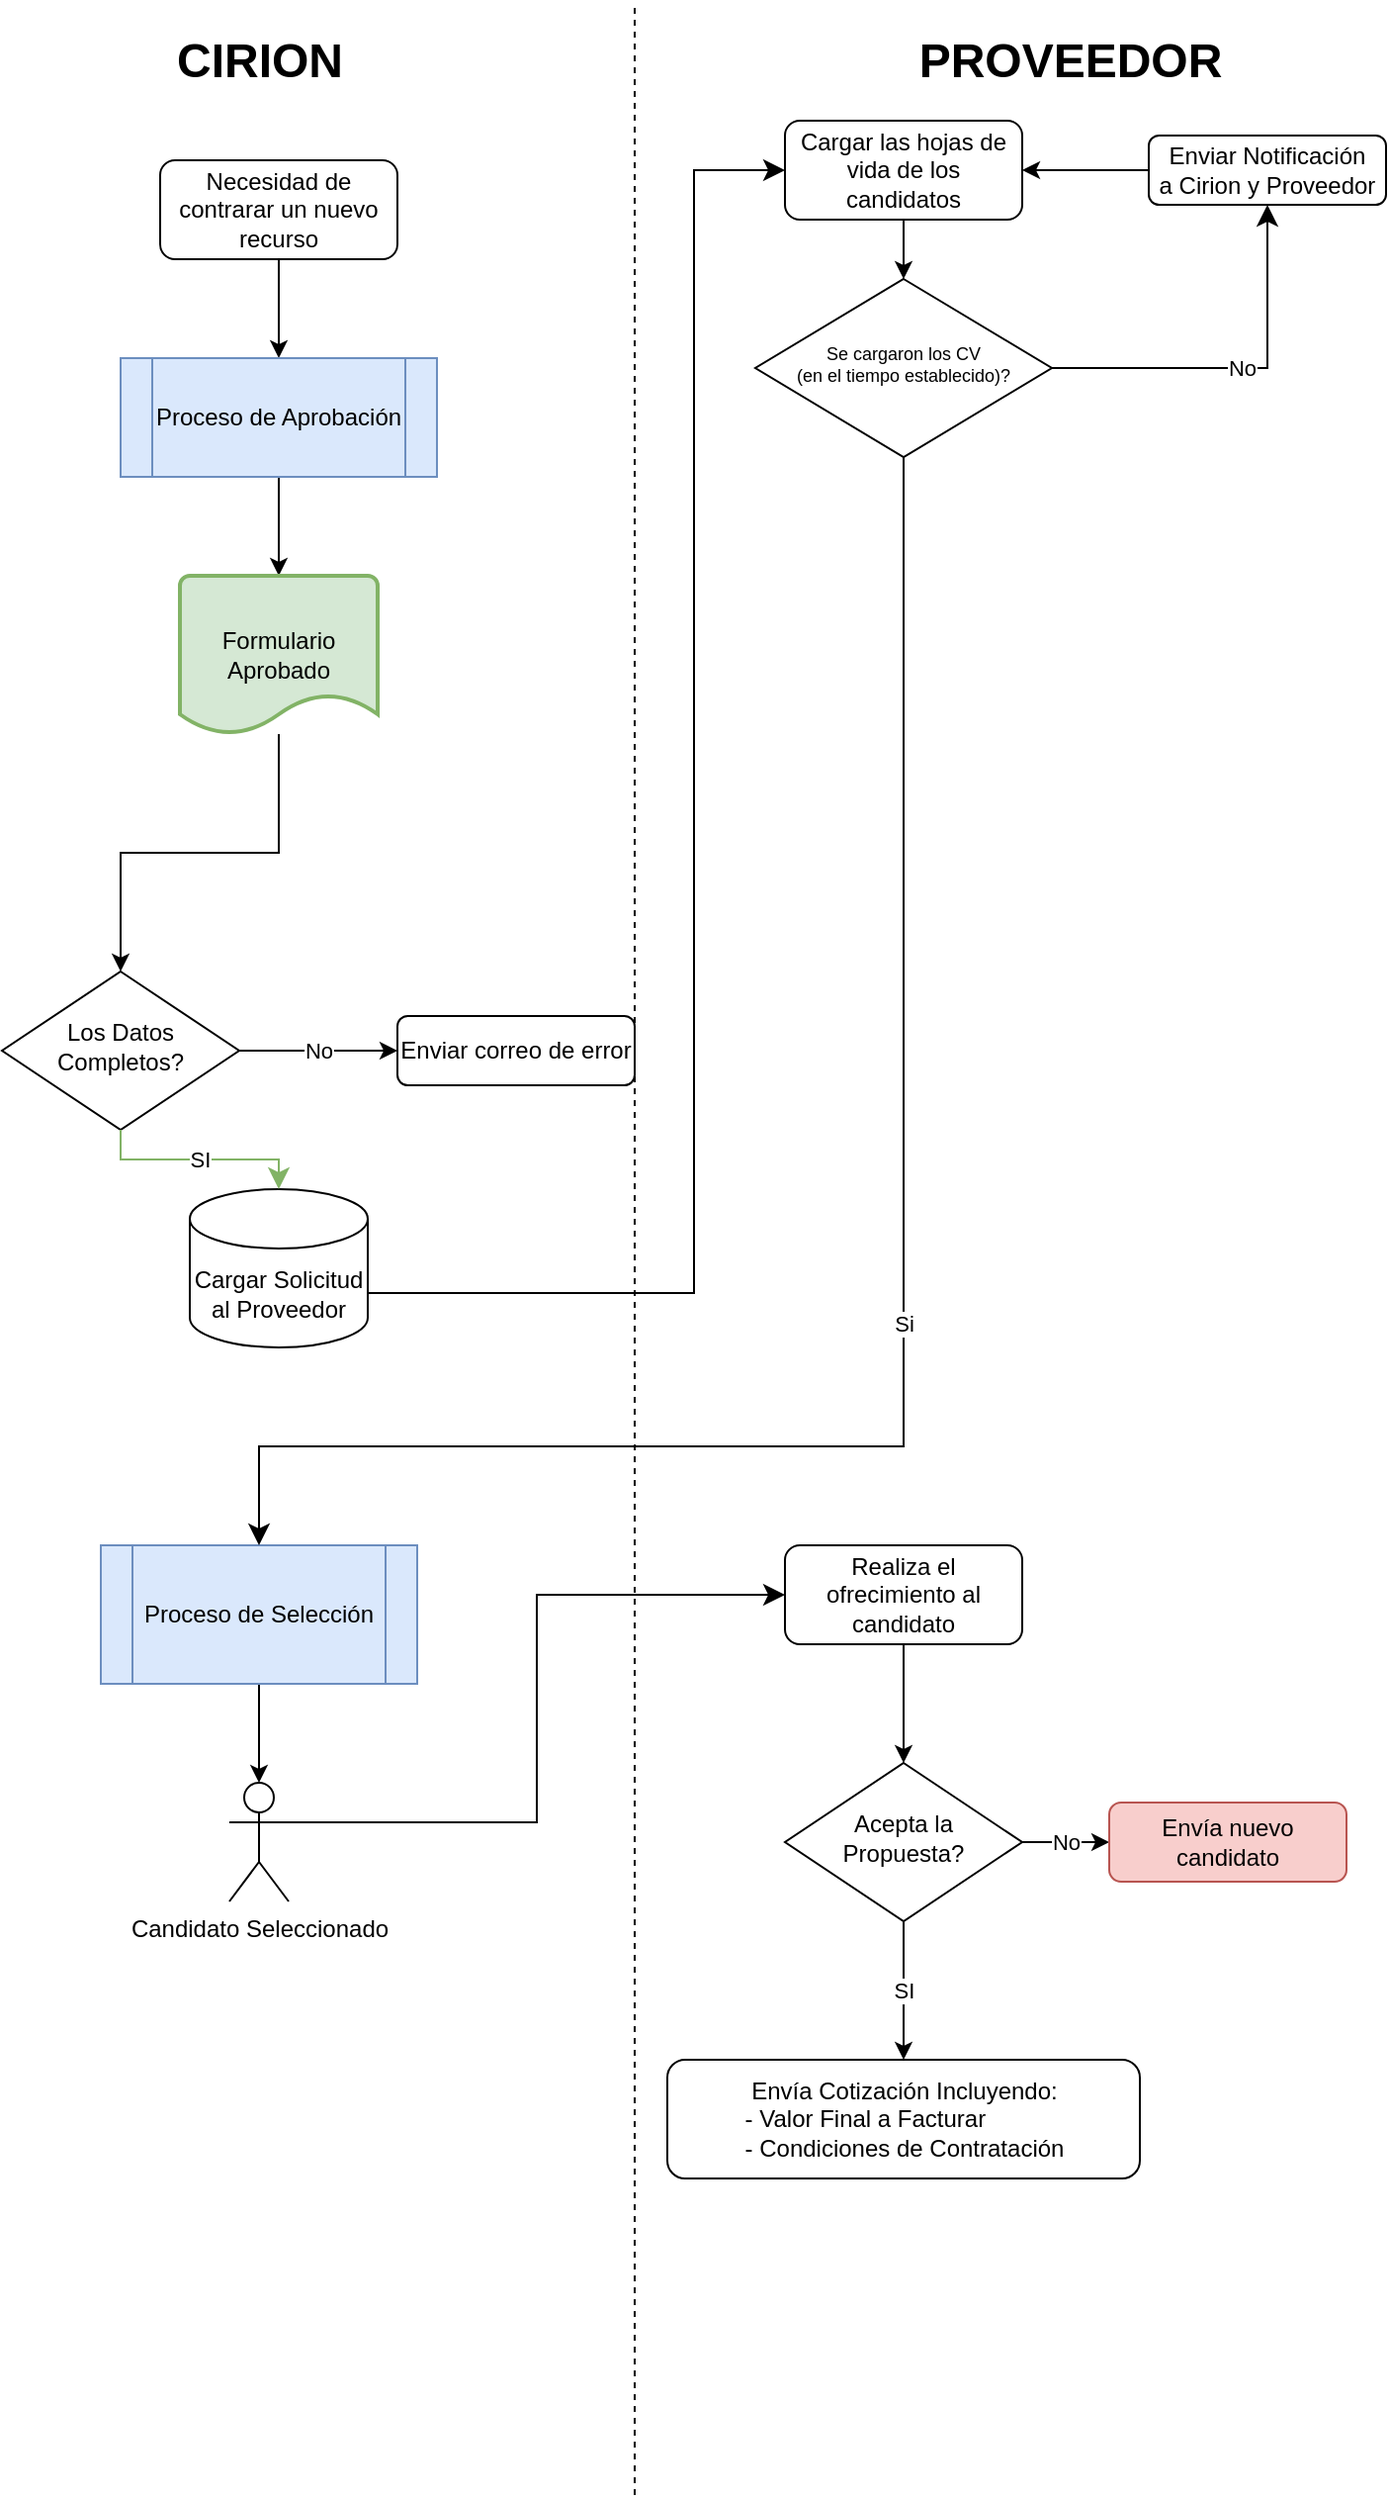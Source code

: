 <mxfile version="20.8.13" type="github">
  <diagram id="C5RBs43oDa-KdzZeNtuy" name="Page-1">
    <mxGraphModel dx="1434" dy="2764" grid="1" gridSize="10" guides="1" tooltips="1" connect="1" arrows="1" fold="1" page="1" pageScale="1" pageWidth="800" pageHeight="2000" math="0" shadow="0">
      <root>
        <mxCell id="WIyWlLk6GJQsqaUBKTNV-0" />
        <mxCell id="WIyWlLk6GJQsqaUBKTNV-1" parent="WIyWlLk6GJQsqaUBKTNV-0" />
        <mxCell id="cx7c3rj6xxl5LqJ8135P-22" style="edgeStyle=orthogonalEdgeStyle;rounded=0;orthogonalLoop=1;jettySize=auto;html=1;exitX=0.5;exitY=1;exitDx=0;exitDy=0;entryX=0.5;entryY=0;entryDx=0;entryDy=0;" edge="1" parent="WIyWlLk6GJQsqaUBKTNV-1" source="WIyWlLk6GJQsqaUBKTNV-3" target="cx7c3rj6xxl5LqJ8135P-21">
          <mxGeometry relative="1" as="geometry" />
        </mxCell>
        <mxCell id="WIyWlLk6GJQsqaUBKTNV-3" value="Necesidad de contrarar un nuevo recurso" style="rounded=1;whiteSpace=wrap;html=1;fontSize=12;glass=0;strokeWidth=1;shadow=0;" parent="WIyWlLk6GJQsqaUBKTNV-1" vertex="1">
          <mxGeometry x="140" y="-1900" width="120" height="50" as="geometry" />
        </mxCell>
        <mxCell id="cx7c3rj6xxl5LqJ8135P-25" value="No" style="edgeStyle=orthogonalEdgeStyle;rounded=0;orthogonalLoop=1;jettySize=auto;html=1;" edge="1" parent="WIyWlLk6GJQsqaUBKTNV-1" source="WIyWlLk6GJQsqaUBKTNV-6" target="YMJJve0_kKkiC92dxt4T-6">
          <mxGeometry relative="1" as="geometry" />
        </mxCell>
        <mxCell id="WIyWlLk6GJQsqaUBKTNV-6" value="Los Datos Completos?" style="rhombus;whiteSpace=wrap;html=1;shadow=0;fontFamily=Helvetica;fontSize=12;align=center;strokeWidth=1;spacing=6;spacingTop=-4;" parent="WIyWlLk6GJQsqaUBKTNV-1" vertex="1">
          <mxGeometry x="60" y="-1490" width="120" height="80" as="geometry" />
        </mxCell>
        <mxCell id="YMJJve0_kKkiC92dxt4T-6" value="Enviar correo de error" style="rounded=1;whiteSpace=wrap;html=1;" parent="WIyWlLk6GJQsqaUBKTNV-1" vertex="1">
          <mxGeometry x="260" y="-1467.5" width="120" height="35" as="geometry" />
        </mxCell>
        <mxCell id="YMJJve0_kKkiC92dxt4T-10" value="Cargar Solicitud al Proveedor" style="shape=cylinder3;whiteSpace=wrap;html=1;boundedLbl=1;backgroundOutline=1;size=15;" parent="WIyWlLk6GJQsqaUBKTNV-1" vertex="1">
          <mxGeometry x="155" y="-1380" width="90" height="80" as="geometry" />
        </mxCell>
        <mxCell id="YMJJve0_kKkiC92dxt4T-13" value="SI" style="edgeStyle=elbowEdgeStyle;elbow=vertical;endArrow=classic;html=1;curved=0;rounded=0;endSize=8;startSize=8;exitX=0.5;exitY=1;exitDx=0;exitDy=0;entryX=0.5;entryY=0;entryDx=0;entryDy=0;entryPerimeter=0;fillColor=#d5e8d4;strokeColor=#82b366;" parent="WIyWlLk6GJQsqaUBKTNV-1" source="WIyWlLk6GJQsqaUBKTNV-6" target="YMJJve0_kKkiC92dxt4T-10" edge="1">
          <mxGeometry width="50" height="50" relative="1" as="geometry">
            <mxPoint x="530" y="-1320" as="sourcePoint" />
            <mxPoint x="580" y="-1370" as="targetPoint" />
          </mxGeometry>
        </mxCell>
        <mxCell id="YMJJve0_kKkiC92dxt4T-15" value="&lt;b&gt;&lt;font style=&quot;font-size: 24px;&quot;&gt;CIRION&lt;/font&gt;&lt;/b&gt;" style="text;html=1;align=center;verticalAlign=middle;resizable=0;points=[];autosize=1;strokeColor=none;fillColor=none;" parent="WIyWlLk6GJQsqaUBKTNV-1" vertex="1">
          <mxGeometry x="135" y="-1970" width="110" height="40" as="geometry" />
        </mxCell>
        <mxCell id="YMJJve0_kKkiC92dxt4T-19" value="&lt;b&gt;&lt;font style=&quot;font-size: 24px;&quot;&gt;PROVEEDOR&lt;/font&gt;&lt;/b&gt;" style="text;html=1;align=center;verticalAlign=middle;resizable=0;points=[];autosize=1;strokeColor=none;fillColor=none;" parent="WIyWlLk6GJQsqaUBKTNV-1" vertex="1">
          <mxGeometry x="510" y="-1970" width="180" height="40" as="geometry" />
        </mxCell>
        <mxCell id="YMJJve0_kKkiC92dxt4T-20" value="" style="edgeStyle=elbowEdgeStyle;elbow=horizontal;endArrow=classic;html=1;curved=0;rounded=0;endSize=8;startSize=8;fontSize=24;exitX=1;exitY=0;exitDx=0;exitDy=52.5;exitPerimeter=0;entryX=0;entryY=0.5;entryDx=0;entryDy=0;" parent="WIyWlLk6GJQsqaUBKTNV-1" source="YMJJve0_kKkiC92dxt4T-10" target="YMJJve0_kKkiC92dxt4T-21" edge="1">
          <mxGeometry width="50" height="50" relative="1" as="geometry">
            <mxPoint x="230" y="-1530" as="sourcePoint" />
            <mxPoint x="460" y="-1900" as="targetPoint" />
            <Array as="points">
              <mxPoint x="410" y="-1600" />
            </Array>
          </mxGeometry>
        </mxCell>
        <mxCell id="YMJJve0_kKkiC92dxt4T-21" value="Cargar las hojas de vida de los candidatos" style="rounded=1;whiteSpace=wrap;html=1;fontSize=12;glass=0;strokeWidth=1;shadow=0;" parent="WIyWlLk6GJQsqaUBKTNV-1" vertex="1">
          <mxGeometry x="456" y="-1920" width="120" height="50" as="geometry" />
        </mxCell>
        <mxCell id="YMJJve0_kKkiC92dxt4T-22" value="Se cargaron los CV &lt;br&gt;(en el tiempo establecido)?" style="rhombus;whiteSpace=wrap;html=1;shadow=0;fontFamily=Helvetica;fontSize=9;align=center;strokeWidth=1;spacing=6;spacingTop=-4;" parent="WIyWlLk6GJQsqaUBKTNV-1" vertex="1">
          <mxGeometry x="441" y="-1840" width="150" height="90" as="geometry" />
        </mxCell>
        <mxCell id="YMJJve0_kKkiC92dxt4T-23" value="" style="endArrow=classic;html=1;rounded=0;fontSize=24;exitX=0.5;exitY=1;exitDx=0;exitDy=0;entryX=0.5;entryY=0;entryDx=0;entryDy=0;" parent="WIyWlLk6GJQsqaUBKTNV-1" source="YMJJve0_kKkiC92dxt4T-21" target="YMJJve0_kKkiC92dxt4T-22" edge="1">
          <mxGeometry width="50" height="50" relative="1" as="geometry">
            <mxPoint x="526" y="-1650" as="sourcePoint" />
            <mxPoint x="576" y="-1700" as="targetPoint" />
          </mxGeometry>
        </mxCell>
        <mxCell id="YMJJve0_kKkiC92dxt4T-24" value="Enviar Notificación&lt;br&gt;a Cirion y Proveedor" style="rounded=1;whiteSpace=wrap;html=1;" parent="WIyWlLk6GJQsqaUBKTNV-1" vertex="1">
          <mxGeometry x="640" y="-1912.5" width="120" height="35" as="geometry" />
        </mxCell>
        <mxCell id="YMJJve0_kKkiC92dxt4T-27" value="" style="endArrow=classic;html=1;rounded=0;fontSize=9;exitX=0;exitY=0.5;exitDx=0;exitDy=0;entryX=1;entryY=0.5;entryDx=0;entryDy=0;" parent="WIyWlLk6GJQsqaUBKTNV-1" source="YMJJve0_kKkiC92dxt4T-24" target="YMJJve0_kKkiC92dxt4T-21" edge="1">
          <mxGeometry width="50" height="50" relative="1" as="geometry">
            <mxPoint x="526" y="-1660" as="sourcePoint" />
            <mxPoint x="576" y="-1710" as="targetPoint" />
          </mxGeometry>
        </mxCell>
        <mxCell id="cx7c3rj6xxl5LqJ8135P-4" style="edgeStyle=orthogonalEdgeStyle;rounded=0;orthogonalLoop=1;jettySize=auto;html=1;exitX=0.5;exitY=1;exitDx=0;exitDy=0;" edge="1" parent="WIyWlLk6GJQsqaUBKTNV-1" source="YMJJve0_kKkiC92dxt4T-28" target="cx7c3rj6xxl5LqJ8135P-5">
          <mxGeometry relative="1" as="geometry">
            <mxPoint x="190" y="-1100" as="targetPoint" />
          </mxGeometry>
        </mxCell>
        <mxCell id="YMJJve0_kKkiC92dxt4T-28" value="Proceso de Selección" style="shape=process;whiteSpace=wrap;html=1;backgroundOutline=1;fontSize=12;fillColor=#dae8fc;strokeColor=#6c8ebf;" parent="WIyWlLk6GJQsqaUBKTNV-1" vertex="1">
          <mxGeometry x="110" y="-1200" width="160" height="70" as="geometry" />
        </mxCell>
        <mxCell id="YMJJve0_kKkiC92dxt4T-30" value="" style="endArrow=none;dashed=1;html=1;rounded=0;fontSize=12;" parent="WIyWlLk6GJQsqaUBKTNV-1" edge="1">
          <mxGeometry width="50" height="50" relative="1" as="geometry">
            <mxPoint x="380" y="-720" as="sourcePoint" />
            <mxPoint x="380" y="-1980" as="targetPoint" />
          </mxGeometry>
        </mxCell>
        <mxCell id="cx7c3rj6xxl5LqJ8135P-2" value="Si" style="edgeStyle=elbowEdgeStyle;elbow=vertical;endArrow=classic;html=1;curved=0;rounded=0;endSize=8;startSize=8;exitX=0.5;exitY=1;exitDx=0;exitDy=0;entryX=0.5;entryY=0;entryDx=0;entryDy=0;" edge="1" parent="WIyWlLk6GJQsqaUBKTNV-1" source="YMJJve0_kKkiC92dxt4T-22" target="YMJJve0_kKkiC92dxt4T-28">
          <mxGeometry width="50" height="50" relative="1" as="geometry">
            <mxPoint x="420" y="-1600" as="sourcePoint" />
            <mxPoint x="370" y="-1550" as="targetPoint" />
            <Array as="points">
              <mxPoint x="320" y="-1250" />
            </Array>
          </mxGeometry>
        </mxCell>
        <mxCell id="cx7c3rj6xxl5LqJ8135P-5" value="Candidato Seleccionado" style="shape=umlActor;verticalLabelPosition=bottom;verticalAlign=top;html=1;outlineConnect=0;" vertex="1" parent="WIyWlLk6GJQsqaUBKTNV-1">
          <mxGeometry x="175" y="-1080" width="30" height="60" as="geometry" />
        </mxCell>
        <mxCell id="cx7c3rj6xxl5LqJ8135P-12" style="edgeStyle=orthogonalEdgeStyle;rounded=0;orthogonalLoop=1;jettySize=auto;html=1;entryX=0.5;entryY=0;entryDx=0;entryDy=0;" edge="1" parent="WIyWlLk6GJQsqaUBKTNV-1" source="cx7c3rj6xxl5LqJ8135P-6" target="cx7c3rj6xxl5LqJ8135P-11">
          <mxGeometry relative="1" as="geometry" />
        </mxCell>
        <mxCell id="cx7c3rj6xxl5LqJ8135P-6" value="Realiza el ofrecimiento al candidato" style="rounded=1;whiteSpace=wrap;html=1;fontSize=12;glass=0;strokeWidth=1;shadow=0;" vertex="1" parent="WIyWlLk6GJQsqaUBKTNV-1">
          <mxGeometry x="456" y="-1200" width="120" height="50" as="geometry" />
        </mxCell>
        <mxCell id="cx7c3rj6xxl5LqJ8135P-10" value="" style="edgeStyle=elbowEdgeStyle;elbow=horizontal;endArrow=classic;html=1;curved=0;rounded=0;endSize=8;startSize=8;entryX=0;entryY=0.5;entryDx=0;entryDy=0;exitX=1;exitY=0.333;exitDx=0;exitDy=0;exitPerimeter=0;" edge="1" parent="WIyWlLk6GJQsqaUBKTNV-1" source="cx7c3rj6xxl5LqJ8135P-5" target="cx7c3rj6xxl5LqJ8135P-6">
          <mxGeometry width="50" height="50" relative="1" as="geometry">
            <mxPoint x="265" y="-1290" as="sourcePoint" />
            <mxPoint x="315" y="-1340" as="targetPoint" />
          </mxGeometry>
        </mxCell>
        <mxCell id="cx7c3rj6xxl5LqJ8135P-16" value="No" style="edgeStyle=orthogonalEdgeStyle;rounded=0;orthogonalLoop=1;jettySize=auto;html=1;exitX=1;exitY=0.5;exitDx=0;exitDy=0;entryX=0;entryY=0.5;entryDx=0;entryDy=0;" edge="1" parent="WIyWlLk6GJQsqaUBKTNV-1" source="cx7c3rj6xxl5LqJ8135P-11" target="cx7c3rj6xxl5LqJ8135P-15">
          <mxGeometry relative="1" as="geometry" />
        </mxCell>
        <mxCell id="cx7c3rj6xxl5LqJ8135P-20" value="SI" style="edgeStyle=orthogonalEdgeStyle;rounded=0;orthogonalLoop=1;jettySize=auto;html=1;entryX=0.5;entryY=0;entryDx=0;entryDy=0;" edge="1" parent="WIyWlLk6GJQsqaUBKTNV-1" source="cx7c3rj6xxl5LqJ8135P-11" target="cx7c3rj6xxl5LqJ8135P-19">
          <mxGeometry relative="1" as="geometry" />
        </mxCell>
        <mxCell id="cx7c3rj6xxl5LqJ8135P-11" value="Acepta la Propuesta?" style="rhombus;whiteSpace=wrap;html=1;shadow=0;fontFamily=Helvetica;fontSize=12;align=center;strokeWidth=1;spacing=6;spacingTop=-4;" vertex="1" parent="WIyWlLk6GJQsqaUBKTNV-1">
          <mxGeometry x="456" y="-1090" width="120" height="80" as="geometry" />
        </mxCell>
        <mxCell id="cx7c3rj6xxl5LqJ8135P-15" value="Envía nuevo candidato" style="rounded=1;whiteSpace=wrap;html=1;fillColor=#f8cecc;strokeColor=#b85450;" vertex="1" parent="WIyWlLk6GJQsqaUBKTNV-1">
          <mxGeometry x="620" y="-1070" width="120" height="40" as="geometry" />
        </mxCell>
        <mxCell id="cx7c3rj6xxl5LqJ8135P-18" value="No" style="edgeStyle=segmentEdgeStyle;endArrow=classic;html=1;curved=0;rounded=0;endSize=8;startSize=8;entryX=0.5;entryY=1;entryDx=0;entryDy=0;exitX=1;exitY=0.5;exitDx=0;exitDy=0;" edge="1" parent="WIyWlLk6GJQsqaUBKTNV-1" source="YMJJve0_kKkiC92dxt4T-22" target="YMJJve0_kKkiC92dxt4T-24">
          <mxGeometry width="50" height="50" relative="1" as="geometry">
            <mxPoint x="591" y="-1790" as="sourcePoint" />
            <mxPoint x="701" y="-1877.5" as="targetPoint" />
          </mxGeometry>
        </mxCell>
        <mxCell id="cx7c3rj6xxl5LqJ8135P-19" value="Envía Cotización Incluyendo:&lt;br&gt;&lt;div style=&quot;text-align: left;&quot;&gt;&lt;span style=&quot;background-color: initial;&quot;&gt;- Valor Final a Facturar&lt;/span&gt;&lt;/div&gt;&lt;div style=&quot;text-align: left;&quot;&gt;&lt;span style=&quot;background-color: initial;&quot;&gt;- Condiciones de Contratación&lt;/span&gt;&lt;/div&gt;" style="rounded=1;whiteSpace=wrap;html=1;" vertex="1" parent="WIyWlLk6GJQsqaUBKTNV-1">
          <mxGeometry x="396.5" y="-940" width="239" height="60" as="geometry" />
        </mxCell>
        <mxCell id="cx7c3rj6xxl5LqJ8135P-26" style="edgeStyle=orthogonalEdgeStyle;rounded=0;orthogonalLoop=1;jettySize=auto;html=1;entryX=0.5;entryY=0;entryDx=0;entryDy=0;entryPerimeter=0;" edge="1" parent="WIyWlLk6GJQsqaUBKTNV-1" source="cx7c3rj6xxl5LqJ8135P-21" target="cx7c3rj6xxl5LqJ8135P-23">
          <mxGeometry relative="1" as="geometry" />
        </mxCell>
        <mxCell id="cx7c3rj6xxl5LqJ8135P-21" value="Proceso de Aprobación" style="shape=process;whiteSpace=wrap;html=1;backgroundOutline=1;fontSize=12;fillColor=#dae8fc;strokeColor=#6c8ebf;" vertex="1" parent="WIyWlLk6GJQsqaUBKTNV-1">
          <mxGeometry x="120" y="-1800" width="160" height="60" as="geometry" />
        </mxCell>
        <mxCell id="cx7c3rj6xxl5LqJ8135P-24" style="edgeStyle=orthogonalEdgeStyle;rounded=0;orthogonalLoop=1;jettySize=auto;html=1;" edge="1" parent="WIyWlLk6GJQsqaUBKTNV-1" source="cx7c3rj6xxl5LqJ8135P-23" target="WIyWlLk6GJQsqaUBKTNV-6">
          <mxGeometry relative="1" as="geometry" />
        </mxCell>
        <mxCell id="cx7c3rj6xxl5LqJ8135P-23" value="Formulario&lt;br&gt;Aprobado" style="strokeWidth=2;html=1;shape=mxgraph.flowchart.document2;whiteSpace=wrap;size=0.25;fillColor=#d5e8d4;strokeColor=#82b366;" vertex="1" parent="WIyWlLk6GJQsqaUBKTNV-1">
          <mxGeometry x="150" y="-1690" width="100" height="80" as="geometry" />
        </mxCell>
      </root>
    </mxGraphModel>
  </diagram>
</mxfile>
